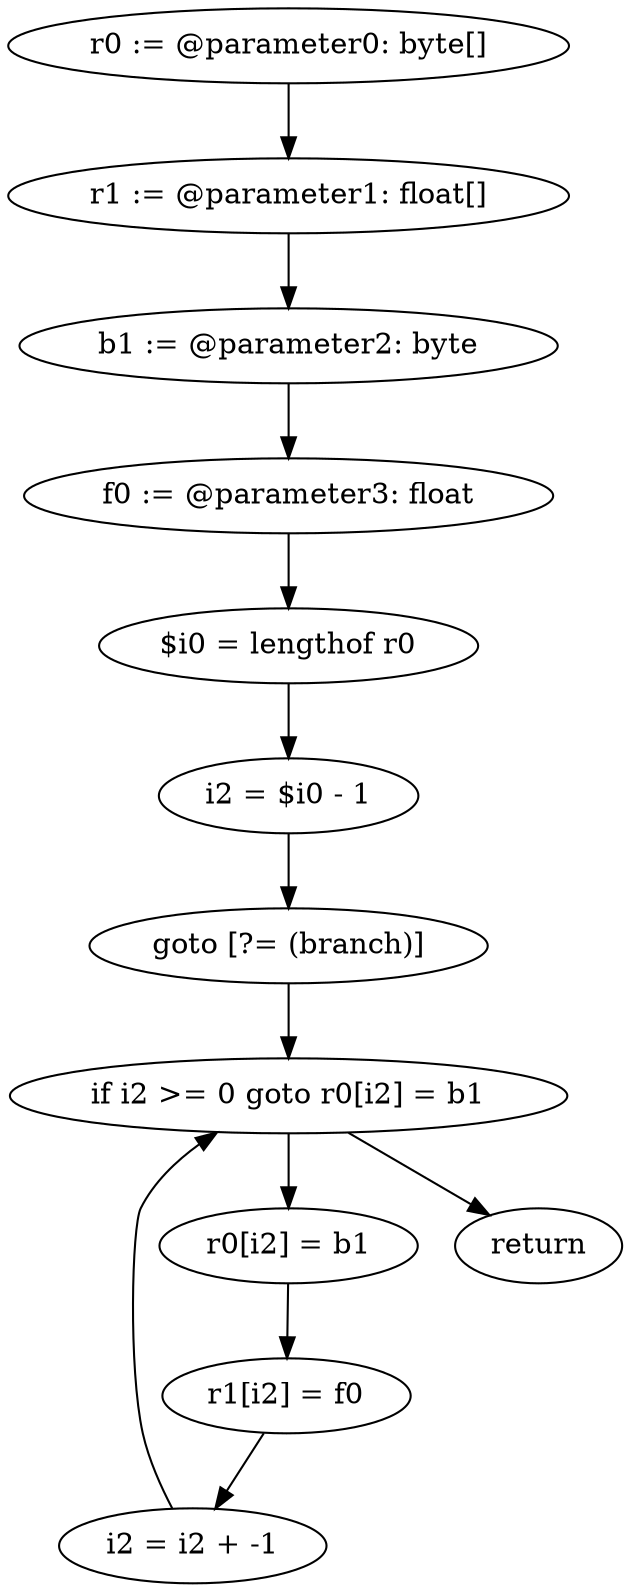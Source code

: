 digraph "unitGraph" {
    "r0 := @parameter0: byte[]"
    "r1 := @parameter1: float[]"
    "b1 := @parameter2: byte"
    "f0 := @parameter3: float"
    "$i0 = lengthof r0"
    "i2 = $i0 - 1"
    "goto [?= (branch)]"
    "r0[i2] = b1"
    "r1[i2] = f0"
    "i2 = i2 + -1"
    "if i2 >= 0 goto r0[i2] = b1"
    "return"
    "r0 := @parameter0: byte[]"->"r1 := @parameter1: float[]";
    "r1 := @parameter1: float[]"->"b1 := @parameter2: byte";
    "b1 := @parameter2: byte"->"f0 := @parameter3: float";
    "f0 := @parameter3: float"->"$i0 = lengthof r0";
    "$i0 = lengthof r0"->"i2 = $i0 - 1";
    "i2 = $i0 - 1"->"goto [?= (branch)]";
    "goto [?= (branch)]"->"if i2 >= 0 goto r0[i2] = b1";
    "r0[i2] = b1"->"r1[i2] = f0";
    "r1[i2] = f0"->"i2 = i2 + -1";
    "i2 = i2 + -1"->"if i2 >= 0 goto r0[i2] = b1";
    "if i2 >= 0 goto r0[i2] = b1"->"return";
    "if i2 >= 0 goto r0[i2] = b1"->"r0[i2] = b1";
}

